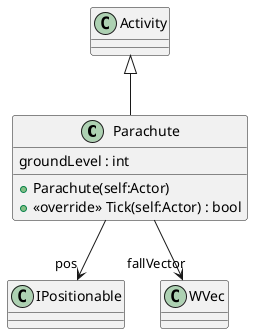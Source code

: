 @startuml
class Parachute {
    groundLevel : int
    + Parachute(self:Actor)
    + <<override>> Tick(self:Actor) : bool
}
Activity <|-- Parachute
Parachute --> "pos" IPositionable
Parachute --> "fallVector" WVec
@enduml
